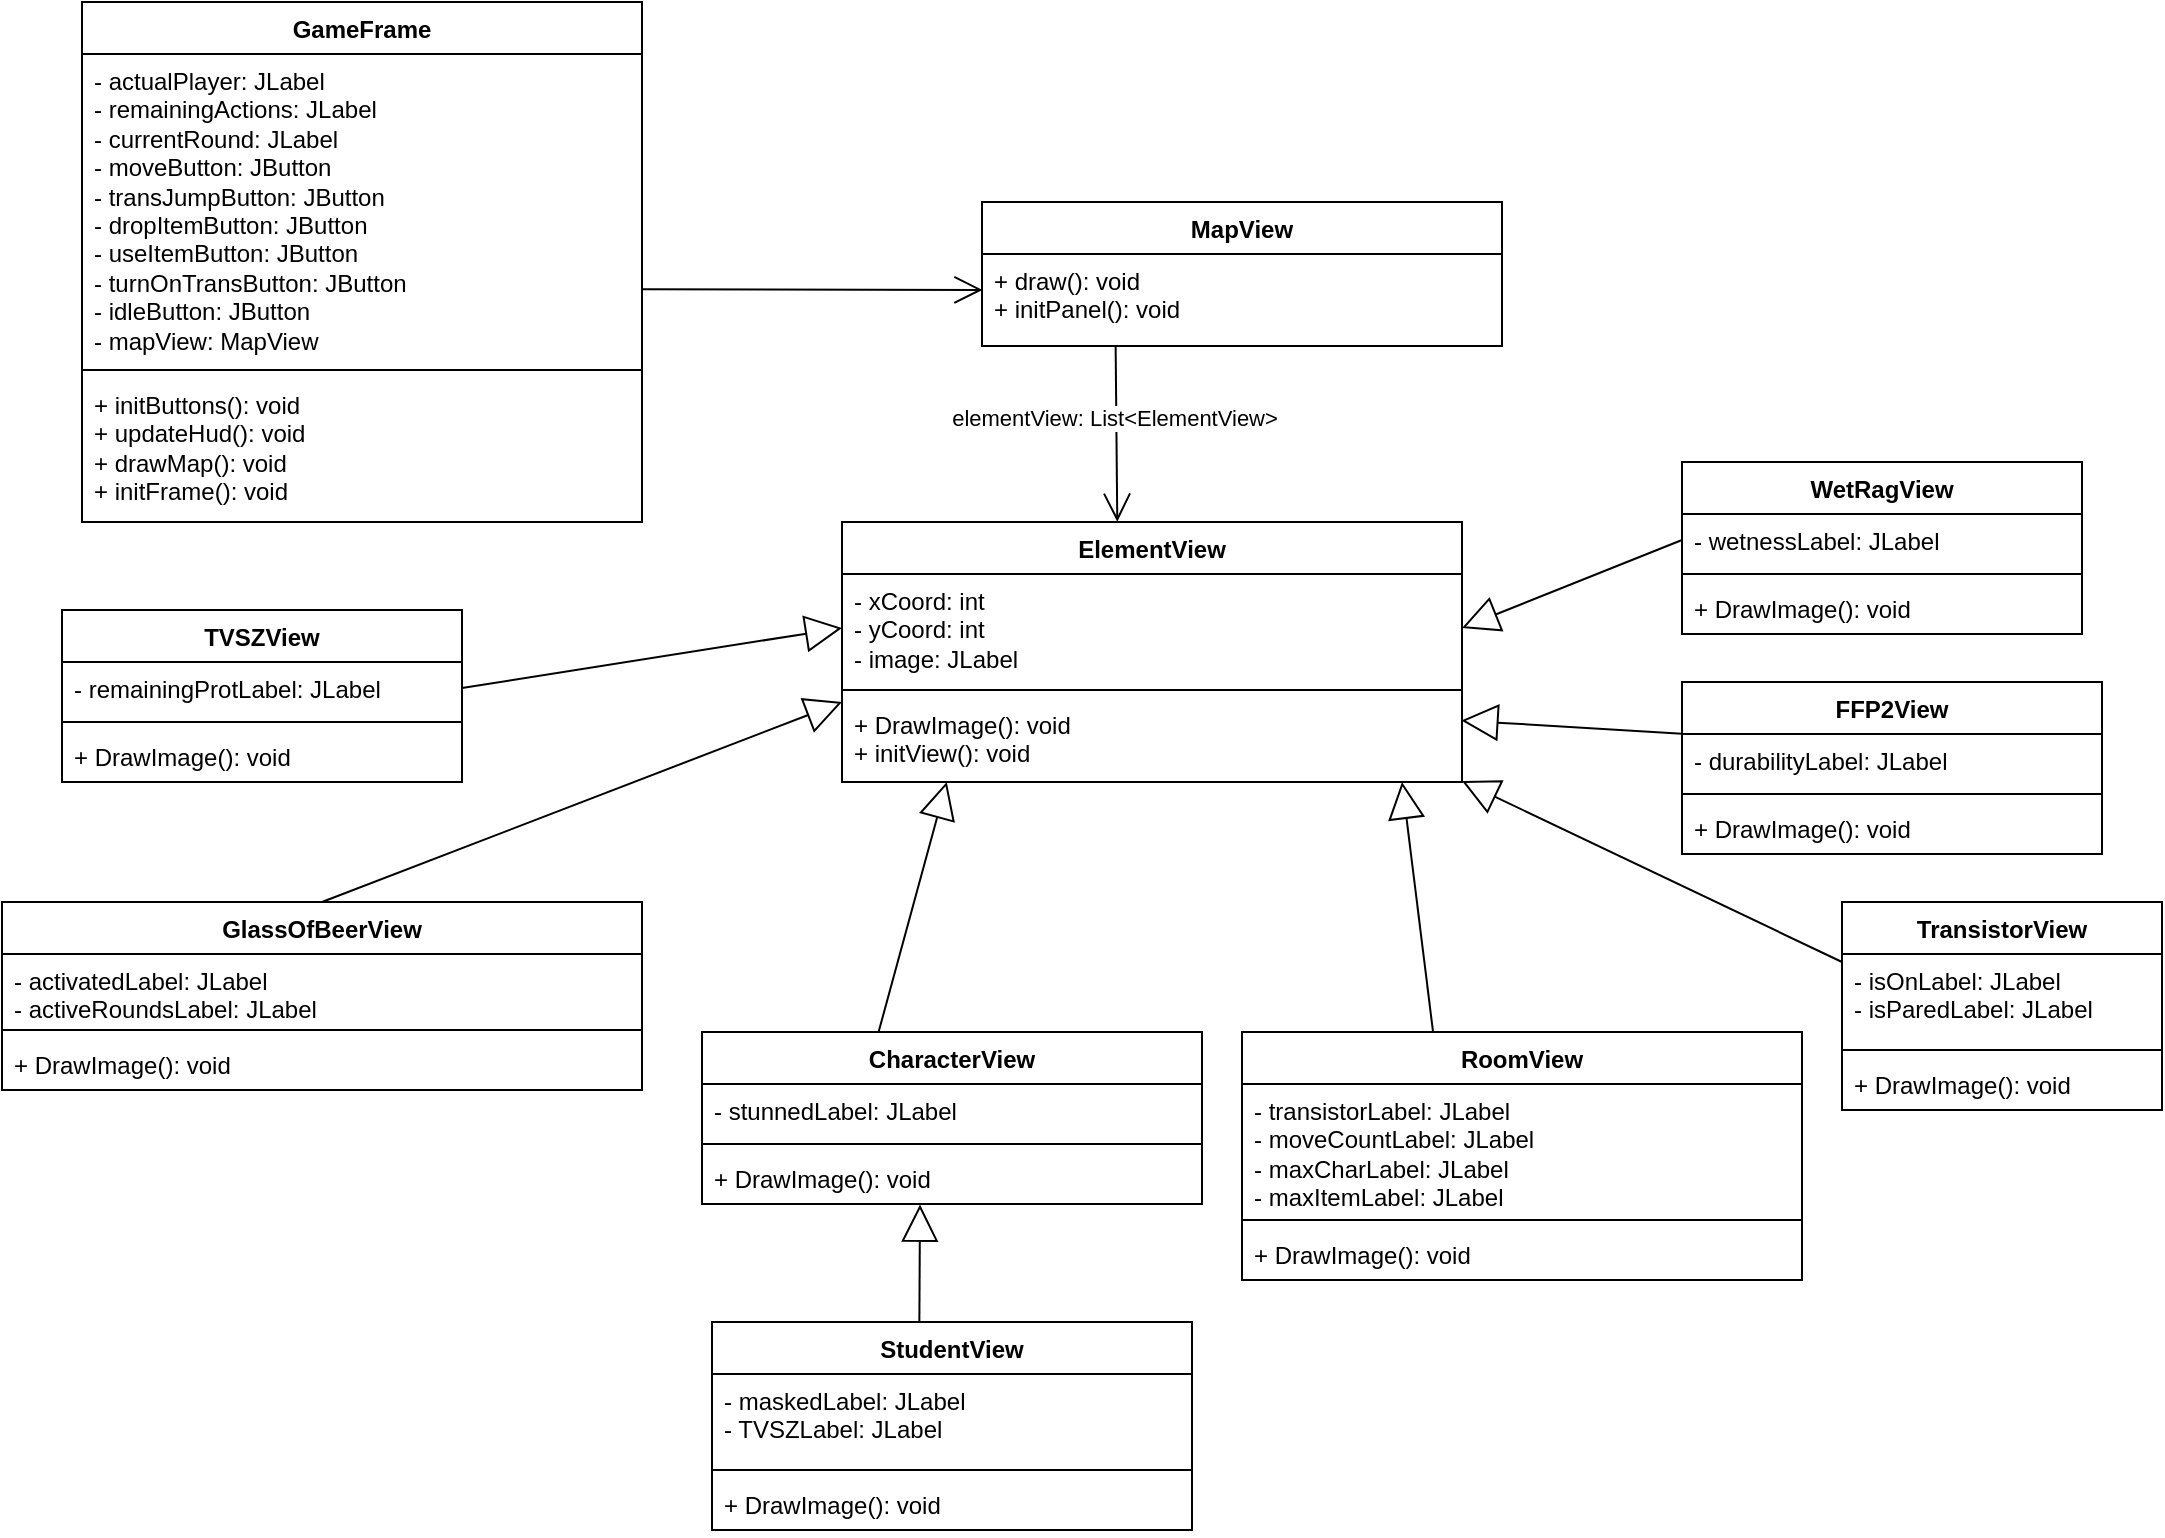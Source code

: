 <mxfile version="24.1.0" type="device">
  <diagram name="1 oldal" id="WcJiNa1dB5Y9lUAIbmHb">
    <mxGraphModel dx="1687" dy="984" grid="1" gridSize="10" guides="1" tooltips="1" connect="1" arrows="1" fold="1" page="1" pageScale="1" pageWidth="827" pageHeight="1169" math="0" shadow="0">
      <root>
        <mxCell id="0" />
        <mxCell id="1" parent="0" />
        <mxCell id="Uhl-44Zc7lVo9UiM3blj-1" value="MapView" style="swimlane;fontStyle=1;align=center;verticalAlign=top;childLayout=stackLayout;horizontal=1;startSize=26;horizontalStack=0;resizeParent=1;resizeParentMax=0;resizeLast=0;collapsible=1;marginBottom=0;whiteSpace=wrap;html=1;" vertex="1" parent="1">
          <mxGeometry x="510" y="170" width="260" height="72" as="geometry" />
        </mxCell>
        <mxCell id="Uhl-44Zc7lVo9UiM3blj-4" value="+ draw(): void&lt;div&gt;+ initPanel(): void&lt;/div&gt;" style="text;strokeColor=none;fillColor=none;align=left;verticalAlign=top;spacingLeft=4;spacingRight=4;overflow=hidden;rotatable=0;points=[[0,0.5],[1,0.5]];portConstraint=eastwest;whiteSpace=wrap;html=1;" vertex="1" parent="Uhl-44Zc7lVo9UiM3blj-1">
          <mxGeometry y="26" width="260" height="46" as="geometry" />
        </mxCell>
        <mxCell id="Uhl-44Zc7lVo9UiM3blj-5" value="GameFrame" style="swimlane;fontStyle=1;align=center;verticalAlign=top;childLayout=stackLayout;horizontal=1;startSize=26;horizontalStack=0;resizeParent=1;resizeParentMax=0;resizeLast=0;collapsible=1;marginBottom=0;whiteSpace=wrap;html=1;" vertex="1" parent="1">
          <mxGeometry x="60" y="70" width="280" height="260" as="geometry" />
        </mxCell>
        <mxCell id="Uhl-44Zc7lVo9UiM3blj-6" value="- actualPlayer: JLabel&lt;div&gt;- remainingActions: JLabel&lt;/div&gt;&lt;div&gt;- currentRound: JLabel&lt;/div&gt;&lt;div&gt;- moveButton: JButton&lt;/div&gt;&lt;div&gt;- transJumpButton: JButton&lt;/div&gt;&lt;div&gt;- dropItemButton: JButton&lt;/div&gt;&lt;div&gt;- useItemButton: JButton&lt;/div&gt;&lt;div&gt;- turnOnTransButton: JButton&lt;/div&gt;&lt;div&gt;- idleButton: JButton&lt;/div&gt;&lt;div&gt;- mapView: MapView&lt;/div&gt;" style="text;strokeColor=none;fillColor=none;align=left;verticalAlign=top;spacingLeft=4;spacingRight=4;overflow=hidden;rotatable=0;points=[[0,0.5],[1,0.5]];portConstraint=eastwest;whiteSpace=wrap;html=1;" vertex="1" parent="Uhl-44Zc7lVo9UiM3blj-5">
          <mxGeometry y="26" width="280" height="154" as="geometry" />
        </mxCell>
        <mxCell id="Uhl-44Zc7lVo9UiM3blj-7" value="" style="line;strokeWidth=1;fillColor=none;align=left;verticalAlign=middle;spacingTop=-1;spacingLeft=3;spacingRight=3;rotatable=0;labelPosition=right;points=[];portConstraint=eastwest;strokeColor=inherit;" vertex="1" parent="Uhl-44Zc7lVo9UiM3blj-5">
          <mxGeometry y="180" width="280" height="8" as="geometry" />
        </mxCell>
        <mxCell id="Uhl-44Zc7lVo9UiM3blj-8" value="+ initButtons(): void&lt;div&gt;+ updateHud(): void&lt;/div&gt;&lt;div&gt;+ drawMap(): void&lt;/div&gt;&lt;div&gt;+ initFrame(): void&lt;/div&gt;" style="text;strokeColor=none;fillColor=none;align=left;verticalAlign=top;spacingLeft=4;spacingRight=4;overflow=hidden;rotatable=0;points=[[0,0.5],[1,0.5]];portConstraint=eastwest;whiteSpace=wrap;html=1;" vertex="1" parent="Uhl-44Zc7lVo9UiM3blj-5">
          <mxGeometry y="188" width="280" height="72" as="geometry" />
        </mxCell>
        <mxCell id="Uhl-44Zc7lVo9UiM3blj-9" value="ElementView" style="swimlane;fontStyle=1;align=center;verticalAlign=top;childLayout=stackLayout;horizontal=1;startSize=26;horizontalStack=0;resizeParent=1;resizeParentMax=0;resizeLast=0;collapsible=1;marginBottom=0;whiteSpace=wrap;html=1;" vertex="1" parent="1">
          <mxGeometry x="440" y="330" width="310" height="130" as="geometry" />
        </mxCell>
        <mxCell id="Uhl-44Zc7lVo9UiM3blj-10" value="- xCoord: int&lt;div&gt;- yCoord: int&lt;/div&gt;&lt;div&gt;- image: JLabel&lt;/div&gt;" style="text;strokeColor=none;fillColor=none;align=left;verticalAlign=top;spacingLeft=4;spacingRight=4;overflow=hidden;rotatable=0;points=[[0,0.5],[1,0.5]];portConstraint=eastwest;whiteSpace=wrap;html=1;" vertex="1" parent="Uhl-44Zc7lVo9UiM3blj-9">
          <mxGeometry y="26" width="310" height="54" as="geometry" />
        </mxCell>
        <mxCell id="Uhl-44Zc7lVo9UiM3blj-11" value="" style="line;strokeWidth=1;fillColor=none;align=left;verticalAlign=middle;spacingTop=-1;spacingLeft=3;spacingRight=3;rotatable=0;labelPosition=right;points=[];portConstraint=eastwest;strokeColor=inherit;" vertex="1" parent="Uhl-44Zc7lVo9UiM3blj-9">
          <mxGeometry y="80" width="310" height="8" as="geometry" />
        </mxCell>
        <mxCell id="Uhl-44Zc7lVo9UiM3blj-12" value="+ DrawImage(): void&lt;div&gt;+ initView(): void&lt;/div&gt;" style="text;strokeColor=none;fillColor=none;align=left;verticalAlign=top;spacingLeft=4;spacingRight=4;overflow=hidden;rotatable=0;points=[[0,0.5],[1,0.5]];portConstraint=eastwest;whiteSpace=wrap;html=1;" vertex="1" parent="Uhl-44Zc7lVo9UiM3blj-9">
          <mxGeometry y="88" width="310" height="42" as="geometry" />
        </mxCell>
        <mxCell id="Uhl-44Zc7lVo9UiM3blj-13" value="GlassOfBeerView" style="swimlane;fontStyle=1;align=center;verticalAlign=top;childLayout=stackLayout;horizontal=1;startSize=26;horizontalStack=0;resizeParent=1;resizeParentMax=0;resizeLast=0;collapsible=1;marginBottom=0;whiteSpace=wrap;html=1;" vertex="1" parent="1">
          <mxGeometry x="20" y="520" width="320" height="94" as="geometry" />
        </mxCell>
        <mxCell id="Uhl-44Zc7lVo9UiM3blj-14" value="- activatedLabel: JLabel&lt;div&gt;- activeRoundsLabel: JLabel&lt;/div&gt;" style="text;strokeColor=none;fillColor=none;align=left;verticalAlign=top;spacingLeft=4;spacingRight=4;overflow=hidden;rotatable=0;points=[[0,0.5],[1,0.5]];portConstraint=eastwest;whiteSpace=wrap;html=1;" vertex="1" parent="Uhl-44Zc7lVo9UiM3blj-13">
          <mxGeometry y="26" width="320" height="34" as="geometry" />
        </mxCell>
        <mxCell id="Uhl-44Zc7lVo9UiM3blj-15" value="" style="line;strokeWidth=1;fillColor=none;align=left;verticalAlign=middle;spacingTop=-1;spacingLeft=3;spacingRight=3;rotatable=0;labelPosition=right;points=[];portConstraint=eastwest;strokeColor=inherit;" vertex="1" parent="Uhl-44Zc7lVo9UiM3blj-13">
          <mxGeometry y="60" width="320" height="8" as="geometry" />
        </mxCell>
        <mxCell id="Uhl-44Zc7lVo9UiM3blj-16" value="+ DrawImage(): void" style="text;strokeColor=none;fillColor=none;align=left;verticalAlign=top;spacingLeft=4;spacingRight=4;overflow=hidden;rotatable=0;points=[[0,0.5],[1,0.5]];portConstraint=eastwest;whiteSpace=wrap;html=1;" vertex="1" parent="Uhl-44Zc7lVo9UiM3blj-13">
          <mxGeometry y="68" width="320" height="26" as="geometry" />
        </mxCell>
        <mxCell id="Uhl-44Zc7lVo9UiM3blj-17" value="CharacterView" style="swimlane;fontStyle=1;align=center;verticalAlign=top;childLayout=stackLayout;horizontal=1;startSize=26;horizontalStack=0;resizeParent=1;resizeParentMax=0;resizeLast=0;collapsible=1;marginBottom=0;whiteSpace=wrap;html=1;" vertex="1" parent="1">
          <mxGeometry x="370" y="585" width="250" height="86" as="geometry" />
        </mxCell>
        <mxCell id="Uhl-44Zc7lVo9UiM3blj-18" value="- stunnedLabel: JLabel" style="text;strokeColor=none;fillColor=none;align=left;verticalAlign=top;spacingLeft=4;spacingRight=4;overflow=hidden;rotatable=0;points=[[0,0.5],[1,0.5]];portConstraint=eastwest;whiteSpace=wrap;html=1;" vertex="1" parent="Uhl-44Zc7lVo9UiM3blj-17">
          <mxGeometry y="26" width="250" height="26" as="geometry" />
        </mxCell>
        <mxCell id="Uhl-44Zc7lVo9UiM3blj-19" value="" style="line;strokeWidth=1;fillColor=none;align=left;verticalAlign=middle;spacingTop=-1;spacingLeft=3;spacingRight=3;rotatable=0;labelPosition=right;points=[];portConstraint=eastwest;strokeColor=inherit;" vertex="1" parent="Uhl-44Zc7lVo9UiM3blj-17">
          <mxGeometry y="52" width="250" height="8" as="geometry" />
        </mxCell>
        <mxCell id="Uhl-44Zc7lVo9UiM3blj-20" value="+ DrawImage(): void" style="text;strokeColor=none;fillColor=none;align=left;verticalAlign=top;spacingLeft=4;spacingRight=4;overflow=hidden;rotatable=0;points=[[0,0.5],[1,0.5]];portConstraint=eastwest;whiteSpace=wrap;html=1;" vertex="1" parent="Uhl-44Zc7lVo9UiM3blj-17">
          <mxGeometry y="60" width="250" height="26" as="geometry" />
        </mxCell>
        <mxCell id="Uhl-44Zc7lVo9UiM3blj-21" value="StudentView" style="swimlane;fontStyle=1;align=center;verticalAlign=top;childLayout=stackLayout;horizontal=1;startSize=26;horizontalStack=0;resizeParent=1;resizeParentMax=0;resizeLast=0;collapsible=1;marginBottom=0;whiteSpace=wrap;html=1;" vertex="1" parent="1">
          <mxGeometry x="375" y="730" width="240" height="104" as="geometry" />
        </mxCell>
        <mxCell id="Uhl-44Zc7lVo9UiM3blj-22" value="- maskedLabel: JLabel&lt;div&gt;- TVSZLabel: JLabel&lt;/div&gt;" style="text;strokeColor=none;fillColor=none;align=left;verticalAlign=top;spacingLeft=4;spacingRight=4;overflow=hidden;rotatable=0;points=[[0,0.5],[1,0.5]];portConstraint=eastwest;whiteSpace=wrap;html=1;" vertex="1" parent="Uhl-44Zc7lVo9UiM3blj-21">
          <mxGeometry y="26" width="240" height="44" as="geometry" />
        </mxCell>
        <mxCell id="Uhl-44Zc7lVo9UiM3blj-23" value="" style="line;strokeWidth=1;fillColor=none;align=left;verticalAlign=middle;spacingTop=-1;spacingLeft=3;spacingRight=3;rotatable=0;labelPosition=right;points=[];portConstraint=eastwest;strokeColor=inherit;" vertex="1" parent="Uhl-44Zc7lVo9UiM3blj-21">
          <mxGeometry y="70" width="240" height="8" as="geometry" />
        </mxCell>
        <mxCell id="Uhl-44Zc7lVo9UiM3blj-24" value="+ DrawImage(): void" style="text;strokeColor=none;fillColor=none;align=left;verticalAlign=top;spacingLeft=4;spacingRight=4;overflow=hidden;rotatable=0;points=[[0,0.5],[1,0.5]];portConstraint=eastwest;whiteSpace=wrap;html=1;" vertex="1" parent="Uhl-44Zc7lVo9UiM3blj-21">
          <mxGeometry y="78" width="240" height="26" as="geometry" />
        </mxCell>
        <mxCell id="Uhl-44Zc7lVo9UiM3blj-25" value="RoomView" style="swimlane;fontStyle=1;align=center;verticalAlign=top;childLayout=stackLayout;horizontal=1;startSize=26;horizontalStack=0;resizeParent=1;resizeParentMax=0;resizeLast=0;collapsible=1;marginBottom=0;whiteSpace=wrap;html=1;" vertex="1" parent="1">
          <mxGeometry x="640" y="585" width="280" height="124" as="geometry" />
        </mxCell>
        <mxCell id="Uhl-44Zc7lVo9UiM3blj-26" value="- transistorLabel: JLabel&lt;div&gt;- moveCountLabel: JLabel&lt;/div&gt;&lt;div&gt;- maxCharLabel: JLabel&lt;/div&gt;&lt;div&gt;- maxItemLabel: JLabel&lt;/div&gt;" style="text;strokeColor=none;fillColor=none;align=left;verticalAlign=top;spacingLeft=4;spacingRight=4;overflow=hidden;rotatable=0;points=[[0,0.5],[1,0.5]];portConstraint=eastwest;whiteSpace=wrap;html=1;" vertex="1" parent="Uhl-44Zc7lVo9UiM3blj-25">
          <mxGeometry y="26" width="280" height="64" as="geometry" />
        </mxCell>
        <mxCell id="Uhl-44Zc7lVo9UiM3blj-27" value="" style="line;strokeWidth=1;fillColor=none;align=left;verticalAlign=middle;spacingTop=-1;spacingLeft=3;spacingRight=3;rotatable=0;labelPosition=right;points=[];portConstraint=eastwest;strokeColor=inherit;" vertex="1" parent="Uhl-44Zc7lVo9UiM3blj-25">
          <mxGeometry y="90" width="280" height="8" as="geometry" />
        </mxCell>
        <mxCell id="Uhl-44Zc7lVo9UiM3blj-28" value="+ DrawImage(): void" style="text;strokeColor=none;fillColor=none;align=left;verticalAlign=top;spacingLeft=4;spacingRight=4;overflow=hidden;rotatable=0;points=[[0,0.5],[1,0.5]];portConstraint=eastwest;whiteSpace=wrap;html=1;" vertex="1" parent="Uhl-44Zc7lVo9UiM3blj-25">
          <mxGeometry y="98" width="280" height="26" as="geometry" />
        </mxCell>
        <mxCell id="Uhl-44Zc7lVo9UiM3blj-29" value="FFP2View" style="swimlane;fontStyle=1;align=center;verticalAlign=top;childLayout=stackLayout;horizontal=1;startSize=26;horizontalStack=0;resizeParent=1;resizeParentMax=0;resizeLast=0;collapsible=1;marginBottom=0;whiteSpace=wrap;html=1;" vertex="1" parent="1">
          <mxGeometry x="860" y="410" width="210" height="86" as="geometry" />
        </mxCell>
        <mxCell id="Uhl-44Zc7lVo9UiM3blj-30" value="- durabilityLabel: JLabel&lt;div&gt;&lt;br&gt;&lt;/div&gt;" style="text;strokeColor=none;fillColor=none;align=left;verticalAlign=top;spacingLeft=4;spacingRight=4;overflow=hidden;rotatable=0;points=[[0,0.5],[1,0.5]];portConstraint=eastwest;whiteSpace=wrap;html=1;" vertex="1" parent="Uhl-44Zc7lVo9UiM3blj-29">
          <mxGeometry y="26" width="210" height="26" as="geometry" />
        </mxCell>
        <mxCell id="Uhl-44Zc7lVo9UiM3blj-31" value="" style="line;strokeWidth=1;fillColor=none;align=left;verticalAlign=middle;spacingTop=-1;spacingLeft=3;spacingRight=3;rotatable=0;labelPosition=right;points=[];portConstraint=eastwest;strokeColor=inherit;" vertex="1" parent="Uhl-44Zc7lVo9UiM3blj-29">
          <mxGeometry y="52" width="210" height="8" as="geometry" />
        </mxCell>
        <mxCell id="Uhl-44Zc7lVo9UiM3blj-32" value="+ DrawImage(): void" style="text;strokeColor=none;fillColor=none;align=left;verticalAlign=top;spacingLeft=4;spacingRight=4;overflow=hidden;rotatable=0;points=[[0,0.5],[1,0.5]];portConstraint=eastwest;whiteSpace=wrap;html=1;" vertex="1" parent="Uhl-44Zc7lVo9UiM3blj-29">
          <mxGeometry y="60" width="210" height="26" as="geometry" />
        </mxCell>
        <mxCell id="Uhl-44Zc7lVo9UiM3blj-33" value="TVSZView" style="swimlane;fontStyle=1;align=center;verticalAlign=top;childLayout=stackLayout;horizontal=1;startSize=26;horizontalStack=0;resizeParent=1;resizeParentMax=0;resizeLast=0;collapsible=1;marginBottom=0;whiteSpace=wrap;html=1;" vertex="1" parent="1">
          <mxGeometry x="50" y="374" width="200" height="86" as="geometry" />
        </mxCell>
        <mxCell id="Uhl-44Zc7lVo9UiM3blj-34" value="- remainingProtLabel: JLabel" style="text;strokeColor=none;fillColor=none;align=left;verticalAlign=top;spacingLeft=4;spacingRight=4;overflow=hidden;rotatable=0;points=[[0,0.5],[1,0.5]];portConstraint=eastwest;whiteSpace=wrap;html=1;" vertex="1" parent="Uhl-44Zc7lVo9UiM3blj-33">
          <mxGeometry y="26" width="200" height="26" as="geometry" />
        </mxCell>
        <mxCell id="Uhl-44Zc7lVo9UiM3blj-35" value="" style="line;strokeWidth=1;fillColor=none;align=left;verticalAlign=middle;spacingTop=-1;spacingLeft=3;spacingRight=3;rotatable=0;labelPosition=right;points=[];portConstraint=eastwest;strokeColor=inherit;" vertex="1" parent="Uhl-44Zc7lVo9UiM3blj-33">
          <mxGeometry y="52" width="200" height="8" as="geometry" />
        </mxCell>
        <mxCell id="Uhl-44Zc7lVo9UiM3blj-36" value="+ DrawImage(): void" style="text;strokeColor=none;fillColor=none;align=left;verticalAlign=top;spacingLeft=4;spacingRight=4;overflow=hidden;rotatable=0;points=[[0,0.5],[1,0.5]];portConstraint=eastwest;whiteSpace=wrap;html=1;" vertex="1" parent="Uhl-44Zc7lVo9UiM3blj-33">
          <mxGeometry y="60" width="200" height="26" as="geometry" />
        </mxCell>
        <mxCell id="Uhl-44Zc7lVo9UiM3blj-37" value="TransistorView" style="swimlane;fontStyle=1;align=center;verticalAlign=top;childLayout=stackLayout;horizontal=1;startSize=26;horizontalStack=0;resizeParent=1;resizeParentMax=0;resizeLast=0;collapsible=1;marginBottom=0;whiteSpace=wrap;html=1;" vertex="1" parent="1">
          <mxGeometry x="940" y="520" width="160" height="104" as="geometry" />
        </mxCell>
        <mxCell id="Uhl-44Zc7lVo9UiM3blj-38" value="- isOnLabel: JLabel&lt;div&gt;- isParedLabel: JLabel&lt;/div&gt;" style="text;strokeColor=none;fillColor=none;align=left;verticalAlign=top;spacingLeft=4;spacingRight=4;overflow=hidden;rotatable=0;points=[[0,0.5],[1,0.5]];portConstraint=eastwest;whiteSpace=wrap;html=1;" vertex="1" parent="Uhl-44Zc7lVo9UiM3blj-37">
          <mxGeometry y="26" width="160" height="44" as="geometry" />
        </mxCell>
        <mxCell id="Uhl-44Zc7lVo9UiM3blj-39" value="" style="line;strokeWidth=1;fillColor=none;align=left;verticalAlign=middle;spacingTop=-1;spacingLeft=3;spacingRight=3;rotatable=0;labelPosition=right;points=[];portConstraint=eastwest;strokeColor=inherit;" vertex="1" parent="Uhl-44Zc7lVo9UiM3blj-37">
          <mxGeometry y="70" width="160" height="8" as="geometry" />
        </mxCell>
        <mxCell id="Uhl-44Zc7lVo9UiM3blj-40" value="+ DrawImage(): void" style="text;strokeColor=none;fillColor=none;align=left;verticalAlign=top;spacingLeft=4;spacingRight=4;overflow=hidden;rotatable=0;points=[[0,0.5],[1,0.5]];portConstraint=eastwest;whiteSpace=wrap;html=1;" vertex="1" parent="Uhl-44Zc7lVo9UiM3blj-37">
          <mxGeometry y="78" width="160" height="26" as="geometry" />
        </mxCell>
        <mxCell id="Uhl-44Zc7lVo9UiM3blj-41" value="WetRagView" style="swimlane;fontStyle=1;align=center;verticalAlign=top;childLayout=stackLayout;horizontal=1;startSize=26;horizontalStack=0;resizeParent=1;resizeParentMax=0;resizeLast=0;collapsible=1;marginBottom=0;whiteSpace=wrap;html=1;" vertex="1" parent="1">
          <mxGeometry x="860" y="300" width="200" height="86" as="geometry" />
        </mxCell>
        <mxCell id="Uhl-44Zc7lVo9UiM3blj-42" value="- wetnessLabel: JLabel" style="text;strokeColor=none;fillColor=none;align=left;verticalAlign=top;spacingLeft=4;spacingRight=4;overflow=hidden;rotatable=0;points=[[0,0.5],[1,0.5]];portConstraint=eastwest;whiteSpace=wrap;html=1;" vertex="1" parent="Uhl-44Zc7lVo9UiM3blj-41">
          <mxGeometry y="26" width="200" height="26" as="geometry" />
        </mxCell>
        <mxCell id="Uhl-44Zc7lVo9UiM3blj-43" value="" style="line;strokeWidth=1;fillColor=none;align=left;verticalAlign=middle;spacingTop=-1;spacingLeft=3;spacingRight=3;rotatable=0;labelPosition=right;points=[];portConstraint=eastwest;strokeColor=inherit;" vertex="1" parent="Uhl-44Zc7lVo9UiM3blj-41">
          <mxGeometry y="52" width="200" height="8" as="geometry" />
        </mxCell>
        <mxCell id="Uhl-44Zc7lVo9UiM3blj-44" value="+ DrawImage(): void" style="text;strokeColor=none;fillColor=none;align=left;verticalAlign=top;spacingLeft=4;spacingRight=4;overflow=hidden;rotatable=0;points=[[0,0.5],[1,0.5]];portConstraint=eastwest;whiteSpace=wrap;html=1;" vertex="1" parent="Uhl-44Zc7lVo9UiM3blj-41">
          <mxGeometry y="60" width="200" height="26" as="geometry" />
        </mxCell>
        <mxCell id="Uhl-44Zc7lVo9UiM3blj-45" value="" style="endArrow=open;endFill=1;endSize=12;html=1;rounded=0;exitX=0.257;exitY=1.004;exitDx=0;exitDy=0;entryX=0.444;entryY=-0.001;entryDx=0;entryDy=0;entryPerimeter=0;exitPerimeter=0;" edge="1" parent="1" source="Uhl-44Zc7lVo9UiM3blj-4" target="Uhl-44Zc7lVo9UiM3blj-9">
          <mxGeometry width="160" relative="1" as="geometry">
            <mxPoint x="330" y="330" as="sourcePoint" />
            <mxPoint x="490" y="330" as="targetPoint" />
          </mxGeometry>
        </mxCell>
        <mxCell id="Uhl-44Zc7lVo9UiM3blj-51" value="elementView: List&amp;lt;ElementView&amp;gt;" style="edgeLabel;html=1;align=center;verticalAlign=middle;resizable=0;points=[];" vertex="1" connectable="0" parent="Uhl-44Zc7lVo9UiM3blj-45">
          <mxGeometry x="-0.192" y="-1" relative="1" as="geometry">
            <mxPoint as="offset" />
          </mxGeometry>
        </mxCell>
        <mxCell id="Uhl-44Zc7lVo9UiM3blj-52" value="" style="endArrow=open;endFill=1;endSize=12;html=1;rounded=0;exitX=1.001;exitY=0.764;exitDx=0;exitDy=0;exitPerimeter=0;entryX=0.001;entryY=0.391;entryDx=0;entryDy=0;entryPerimeter=0;" edge="1" parent="1" source="Uhl-44Zc7lVo9UiM3blj-6" target="Uhl-44Zc7lVo9UiM3blj-4">
          <mxGeometry width="160" relative="1" as="geometry">
            <mxPoint x="250" y="300" as="sourcePoint" />
            <mxPoint x="410" y="160" as="targetPoint" />
          </mxGeometry>
        </mxCell>
        <mxCell id="Uhl-44Zc7lVo9UiM3blj-53" value="" style="endArrow=block;endSize=16;endFill=0;html=1;rounded=0;exitX=0.5;exitY=0;exitDx=0;exitDy=0;entryX=0;entryY=0.048;entryDx=0;entryDy=0;entryPerimeter=0;" edge="1" parent="1" source="Uhl-44Zc7lVo9UiM3blj-13" target="Uhl-44Zc7lVo9UiM3blj-12">
          <mxGeometry width="160" relative="1" as="geometry">
            <mxPoint x="320" y="410" as="sourcePoint" />
            <mxPoint x="480" y="410" as="targetPoint" />
          </mxGeometry>
        </mxCell>
        <mxCell id="Uhl-44Zc7lVo9UiM3blj-54" value="" style="endArrow=block;endSize=16;endFill=0;html=1;rounded=0;exitX=0.353;exitY=0.002;exitDx=0;exitDy=0;exitPerimeter=0;entryX=0.169;entryY=1;entryDx=0;entryDy=0;entryPerimeter=0;" edge="1" parent="1" source="Uhl-44Zc7lVo9UiM3blj-17" target="Uhl-44Zc7lVo9UiM3blj-12">
          <mxGeometry width="160" relative="1" as="geometry">
            <mxPoint x="540" y="550" as="sourcePoint" />
            <mxPoint x="700" y="550" as="targetPoint" />
          </mxGeometry>
        </mxCell>
        <mxCell id="Uhl-44Zc7lVo9UiM3blj-55" value="" style="endArrow=block;endSize=16;endFill=0;html=1;rounded=0;exitX=0.432;exitY=-0.001;exitDx=0;exitDy=0;exitPerimeter=0;entryX=0.436;entryY=1.011;entryDx=0;entryDy=0;entryPerimeter=0;" edge="1" parent="1" source="Uhl-44Zc7lVo9UiM3blj-21" target="Uhl-44Zc7lVo9UiM3blj-20">
          <mxGeometry width="160" relative="1" as="geometry">
            <mxPoint x="440" y="680" as="sourcePoint" />
            <mxPoint x="600" y="680" as="targetPoint" />
          </mxGeometry>
        </mxCell>
        <mxCell id="Uhl-44Zc7lVo9UiM3blj-56" value="" style="endArrow=block;endSize=16;endFill=0;html=1;rounded=0;exitX=0.341;exitY=-0.004;exitDx=0;exitDy=0;exitPerimeter=0;" edge="1" parent="1" source="Uhl-44Zc7lVo9UiM3blj-25">
          <mxGeometry width="160" relative="1" as="geometry">
            <mxPoint x="410" y="530" as="sourcePoint" />
            <mxPoint x="720" y="460" as="targetPoint" />
          </mxGeometry>
        </mxCell>
        <mxCell id="Uhl-44Zc7lVo9UiM3blj-57" value="" style="endArrow=block;endSize=16;endFill=0;html=1;rounded=0;exitX=0;exitY=-0.003;exitDx=0;exitDy=0;exitPerimeter=0;entryX=0.999;entryY=0.267;entryDx=0;entryDy=0;entryPerimeter=0;" edge="1" parent="1" source="Uhl-44Zc7lVo9UiM3blj-30" target="Uhl-44Zc7lVo9UiM3blj-12">
          <mxGeometry width="160" relative="1" as="geometry">
            <mxPoint x="720" y="390" as="sourcePoint" />
            <mxPoint x="830" y="410" as="targetPoint" />
          </mxGeometry>
        </mxCell>
        <mxCell id="Uhl-44Zc7lVo9UiM3blj-58" value="" style="endArrow=block;endSize=16;endFill=0;html=1;rounded=0;exitX=0;exitY=0.091;exitDx=0;exitDy=0;exitPerimeter=0;entryX=1;entryY=0.988;entryDx=0;entryDy=0;entryPerimeter=0;" edge="1" parent="1" source="Uhl-44Zc7lVo9UiM3blj-38" target="Uhl-44Zc7lVo9UiM3blj-12">
          <mxGeometry x="0.001" width="160" relative="1" as="geometry">
            <mxPoint x="520" y="460" as="sourcePoint" />
            <mxPoint x="680" y="460" as="targetPoint" />
            <mxPoint as="offset" />
          </mxGeometry>
        </mxCell>
        <mxCell id="Uhl-44Zc7lVo9UiM3blj-59" value="" style="endArrow=block;endSize=16;endFill=0;html=1;rounded=0;exitX=0;exitY=0.5;exitDx=0;exitDy=0;entryX=1;entryY=0.5;entryDx=0;entryDy=0;" edge="1" parent="1" source="Uhl-44Zc7lVo9UiM3blj-42" target="Uhl-44Zc7lVo9UiM3blj-10">
          <mxGeometry width="160" relative="1" as="geometry">
            <mxPoint x="520" y="460" as="sourcePoint" />
            <mxPoint x="680" y="460" as="targetPoint" />
          </mxGeometry>
        </mxCell>
        <mxCell id="Uhl-44Zc7lVo9UiM3blj-60" value="" style="endArrow=block;endSize=16;endFill=0;html=1;rounded=0;exitX=1;exitY=0.5;exitDx=0;exitDy=0;entryX=0;entryY=0.5;entryDx=0;entryDy=0;" edge="1" parent="1" source="Uhl-44Zc7lVo9UiM3blj-34" target="Uhl-44Zc7lVo9UiM3blj-10">
          <mxGeometry width="160" relative="1" as="geometry">
            <mxPoint x="420" y="290" as="sourcePoint" />
            <mxPoint x="580" y="290" as="targetPoint" />
          </mxGeometry>
        </mxCell>
      </root>
    </mxGraphModel>
  </diagram>
</mxfile>
